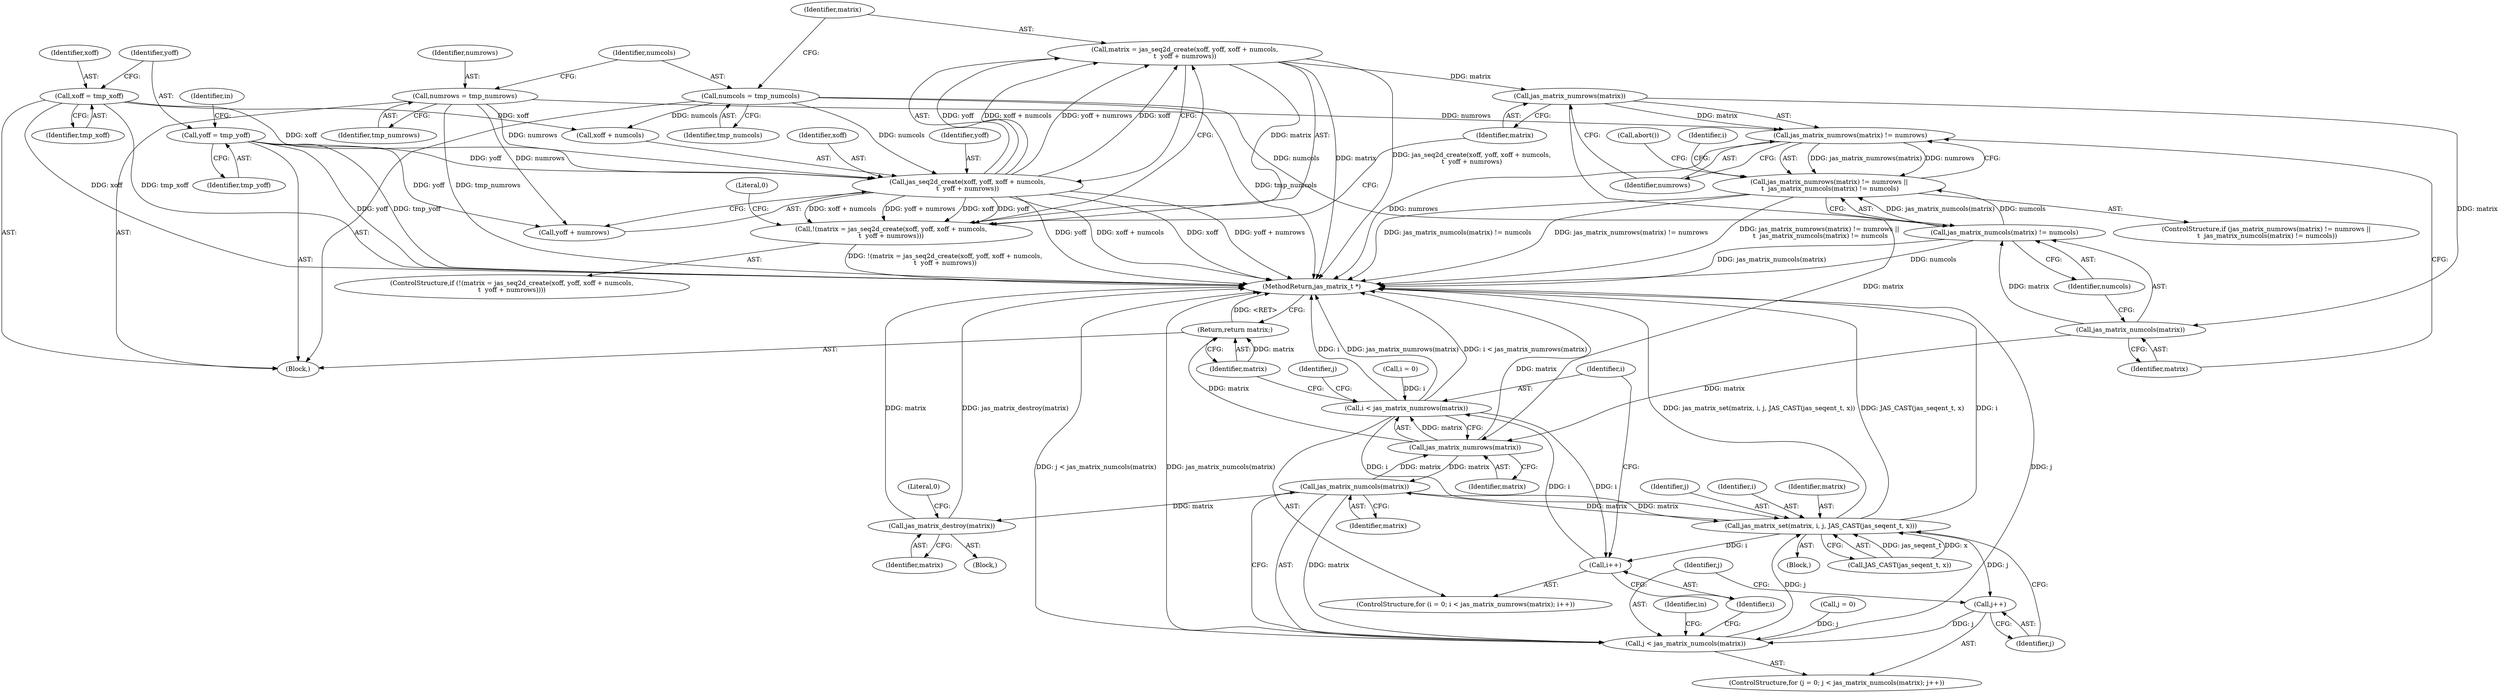 digraph "0_jasper_d42b2388f7f8e0332c846675133acea151fc557a_28@API" {
"1000156" [label="(Call,matrix = jas_seq2d_create(xoff, yoff, xoff + numcols,\n\t  yoff + numrows))"];
"1000158" [label="(Call,jas_seq2d_create(xoff, yoff, xoff + numcols,\n\t  yoff + numrows))"];
"1000129" [label="(Call,xoff = tmp_xoff)"];
"1000132" [label="(Call,yoff = tmp_yoff)"];
"1000151" [label="(Call,numcols = tmp_numcols)"];
"1000148" [label="(Call,numrows = tmp_numrows)"];
"1000155" [label="(Call,!(matrix = jas_seq2d_create(xoff, yoff, xoff + numcols,\n\t  yoff + numrows)))"];
"1000173" [label="(Call,jas_matrix_numrows(matrix))"];
"1000172" [label="(Call,jas_matrix_numrows(matrix) != numrows)"];
"1000171" [label="(Call,jas_matrix_numrows(matrix) != numrows ||\n \t  jas_matrix_numcols(matrix) != numcols)"];
"1000177" [label="(Call,jas_matrix_numcols(matrix))"];
"1000176" [label="(Call,jas_matrix_numcols(matrix) != numcols)"];
"1000188" [label="(Call,jas_matrix_numrows(matrix))"];
"1000186" [label="(Call,i < jas_matrix_numrows(matrix))"];
"1000190" [label="(Call,i++)"];
"1000217" [label="(Call,jas_matrix_set(matrix, i, j, JAS_CAST(jas_seqent_t, x)))"];
"1000199" [label="(Call,jas_matrix_numcols(matrix))"];
"1000197" [label="(Call,j < jas_matrix_numcols(matrix))"];
"1000213" [label="(Call,jas_matrix_destroy(matrix))"];
"1000201" [label="(Call,j++)"];
"1000224" [label="(Return,return matrix;)"];
"1000226" [label="(MethodReturn,jas_matrix_t *)"];
"1000130" [label="(Identifier,xoff)"];
"1000189" [label="(Identifier,matrix)"];
"1000184" [label="(Identifier,i)"];
"1000138" [label="(Identifier,in)"];
"1000220" [label="(Identifier,j)"];
"1000219" [label="(Identifier,i)"];
"1000170" [label="(ControlStructure,if (jas_matrix_numrows(matrix) != numrows ||\n \t  jas_matrix_numcols(matrix) != numcols))"];
"1000199" [label="(Call,jas_matrix_numcols(matrix))"];
"1000179" [label="(Identifier,numcols)"];
"1000182" [label="(ControlStructure,for (i = 0; i < jas_matrix_numrows(matrix); i++))"];
"1000151" [label="(Call,numcols = tmp_numcols)"];
"1000221" [label="(Call,JAS_CAST(jas_seqent_t, x))"];
"1000157" [label="(Identifier,matrix)"];
"1000197" [label="(Call,j < jas_matrix_numcols(matrix))"];
"1000194" [label="(Call,j = 0)"];
"1000225" [label="(Identifier,matrix)"];
"1000212" [label="(Block,)"];
"1000174" [label="(Identifier,matrix)"];
"1000133" [label="(Identifier,yoff)"];
"1000178" [label="(Identifier,matrix)"];
"1000213" [label="(Call,jas_matrix_destroy(matrix))"];
"1000207" [label="(Identifier,in)"];
"1000193" [label="(ControlStructure,for (j = 0; j < jas_matrix_numcols(matrix); j++))"];
"1000173" [label="(Call,jas_matrix_numrows(matrix))"];
"1000129" [label="(Call,xoff = tmp_xoff)"];
"1000190" [label="(Call,i++)"];
"1000191" [label="(Identifier,i)"];
"1000186" [label="(Call,i < jas_matrix_numrows(matrix))"];
"1000156" [label="(Call,matrix = jas_seq2d_create(xoff, yoff, xoff + numcols,\n\t  yoff + numrows))"];
"1000176" [label="(Call,jas_matrix_numcols(matrix) != numcols)"];
"1000131" [label="(Identifier,tmp_xoff)"];
"1000152" [label="(Identifier,numcols)"];
"1000150" [label="(Identifier,tmp_numrows)"];
"1000187" [label="(Identifier,i)"];
"1000200" [label="(Identifier,matrix)"];
"1000159" [label="(Identifier,xoff)"];
"1000216" [label="(Literal,0)"];
"1000149" [label="(Identifier,numrows)"];
"1000175" [label="(Identifier,numrows)"];
"1000172" [label="(Call,jas_matrix_numrows(matrix) != numrows)"];
"1000224" [label="(Return,return matrix;)"];
"1000161" [label="(Call,xoff + numcols)"];
"1000183" [label="(Call,i = 0)"];
"1000158" [label="(Call,jas_seq2d_create(xoff, yoff, xoff + numcols,\n\t  yoff + numrows))"];
"1000195" [label="(Identifier,j)"];
"1000217" [label="(Call,jas_matrix_set(matrix, i, j, JAS_CAST(jas_seqent_t, x)))"];
"1000198" [label="(Identifier,j)"];
"1000218" [label="(Identifier,matrix)"];
"1000214" [label="(Identifier,matrix)"];
"1000181" [label="(Call,abort())"];
"1000201" [label="(Call,j++)"];
"1000134" [label="(Identifier,tmp_yoff)"];
"1000177" [label="(Call,jas_matrix_numcols(matrix))"];
"1000203" [label="(Block,)"];
"1000155" [label="(Call,!(matrix = jas_seq2d_create(xoff, yoff, xoff + numcols,\n\t  yoff + numrows)))"];
"1000148" [label="(Call,numrows = tmp_numrows)"];
"1000169" [label="(Literal,0)"];
"1000164" [label="(Call,yoff + numrows)"];
"1000160" [label="(Identifier,yoff)"];
"1000103" [label="(Block,)"];
"1000154" [label="(ControlStructure,if (!(matrix = jas_seq2d_create(xoff, yoff, xoff + numcols,\n\t  yoff + numrows))))"];
"1000171" [label="(Call,jas_matrix_numrows(matrix) != numrows ||\n \t  jas_matrix_numcols(matrix) != numcols)"];
"1000202" [label="(Identifier,j)"];
"1000132" [label="(Call,yoff = tmp_yoff)"];
"1000153" [label="(Identifier,tmp_numcols)"];
"1000188" [label="(Call,jas_matrix_numrows(matrix))"];
"1000156" -> "1000155"  [label="AST: "];
"1000156" -> "1000158"  [label="CFG: "];
"1000157" -> "1000156"  [label="AST: "];
"1000158" -> "1000156"  [label="AST: "];
"1000155" -> "1000156"  [label="CFG: "];
"1000156" -> "1000226"  [label="DDG: matrix"];
"1000156" -> "1000226"  [label="DDG: jas_seq2d_create(xoff, yoff, xoff + numcols,\n\t  yoff + numrows)"];
"1000156" -> "1000155"  [label="DDG: matrix"];
"1000158" -> "1000156"  [label="DDG: xoff"];
"1000158" -> "1000156"  [label="DDG: yoff"];
"1000158" -> "1000156"  [label="DDG: xoff + numcols"];
"1000158" -> "1000156"  [label="DDG: yoff + numrows"];
"1000156" -> "1000173"  [label="DDG: matrix"];
"1000158" -> "1000164"  [label="CFG: "];
"1000159" -> "1000158"  [label="AST: "];
"1000160" -> "1000158"  [label="AST: "];
"1000161" -> "1000158"  [label="AST: "];
"1000164" -> "1000158"  [label="AST: "];
"1000158" -> "1000226"  [label="DDG: xoff"];
"1000158" -> "1000226"  [label="DDG: yoff + numrows"];
"1000158" -> "1000226"  [label="DDG: yoff"];
"1000158" -> "1000226"  [label="DDG: xoff + numcols"];
"1000158" -> "1000155"  [label="DDG: xoff"];
"1000158" -> "1000155"  [label="DDG: yoff"];
"1000158" -> "1000155"  [label="DDG: xoff + numcols"];
"1000158" -> "1000155"  [label="DDG: yoff + numrows"];
"1000129" -> "1000158"  [label="DDG: xoff"];
"1000132" -> "1000158"  [label="DDG: yoff"];
"1000151" -> "1000158"  [label="DDG: numcols"];
"1000148" -> "1000158"  [label="DDG: numrows"];
"1000129" -> "1000103"  [label="AST: "];
"1000129" -> "1000131"  [label="CFG: "];
"1000130" -> "1000129"  [label="AST: "];
"1000131" -> "1000129"  [label="AST: "];
"1000133" -> "1000129"  [label="CFG: "];
"1000129" -> "1000226"  [label="DDG: xoff"];
"1000129" -> "1000226"  [label="DDG: tmp_xoff"];
"1000129" -> "1000161"  [label="DDG: xoff"];
"1000132" -> "1000103"  [label="AST: "];
"1000132" -> "1000134"  [label="CFG: "];
"1000133" -> "1000132"  [label="AST: "];
"1000134" -> "1000132"  [label="AST: "];
"1000138" -> "1000132"  [label="CFG: "];
"1000132" -> "1000226"  [label="DDG: tmp_yoff"];
"1000132" -> "1000226"  [label="DDG: yoff"];
"1000132" -> "1000164"  [label="DDG: yoff"];
"1000151" -> "1000103"  [label="AST: "];
"1000151" -> "1000153"  [label="CFG: "];
"1000152" -> "1000151"  [label="AST: "];
"1000153" -> "1000151"  [label="AST: "];
"1000157" -> "1000151"  [label="CFG: "];
"1000151" -> "1000226"  [label="DDG: tmp_numcols"];
"1000151" -> "1000161"  [label="DDG: numcols"];
"1000151" -> "1000176"  [label="DDG: numcols"];
"1000148" -> "1000103"  [label="AST: "];
"1000148" -> "1000150"  [label="CFG: "];
"1000149" -> "1000148"  [label="AST: "];
"1000150" -> "1000148"  [label="AST: "];
"1000152" -> "1000148"  [label="CFG: "];
"1000148" -> "1000226"  [label="DDG: tmp_numrows"];
"1000148" -> "1000164"  [label="DDG: numrows"];
"1000148" -> "1000172"  [label="DDG: numrows"];
"1000155" -> "1000154"  [label="AST: "];
"1000169" -> "1000155"  [label="CFG: "];
"1000174" -> "1000155"  [label="CFG: "];
"1000155" -> "1000226"  [label="DDG: !(matrix = jas_seq2d_create(xoff, yoff, xoff + numcols,\n\t  yoff + numrows))"];
"1000173" -> "1000172"  [label="AST: "];
"1000173" -> "1000174"  [label="CFG: "];
"1000174" -> "1000173"  [label="AST: "];
"1000175" -> "1000173"  [label="CFG: "];
"1000173" -> "1000172"  [label="DDG: matrix"];
"1000173" -> "1000177"  [label="DDG: matrix"];
"1000173" -> "1000188"  [label="DDG: matrix"];
"1000172" -> "1000171"  [label="AST: "];
"1000172" -> "1000175"  [label="CFG: "];
"1000175" -> "1000172"  [label="AST: "];
"1000178" -> "1000172"  [label="CFG: "];
"1000171" -> "1000172"  [label="CFG: "];
"1000172" -> "1000226"  [label="DDG: numrows"];
"1000172" -> "1000171"  [label="DDG: jas_matrix_numrows(matrix)"];
"1000172" -> "1000171"  [label="DDG: numrows"];
"1000171" -> "1000170"  [label="AST: "];
"1000171" -> "1000176"  [label="CFG: "];
"1000176" -> "1000171"  [label="AST: "];
"1000181" -> "1000171"  [label="CFG: "];
"1000184" -> "1000171"  [label="CFG: "];
"1000171" -> "1000226"  [label="DDG: jas_matrix_numrows(matrix) != numrows"];
"1000171" -> "1000226"  [label="DDG: jas_matrix_numcols(matrix) != numcols"];
"1000171" -> "1000226"  [label="DDG: jas_matrix_numrows(matrix) != numrows ||\n \t  jas_matrix_numcols(matrix) != numcols"];
"1000176" -> "1000171"  [label="DDG: jas_matrix_numcols(matrix)"];
"1000176" -> "1000171"  [label="DDG: numcols"];
"1000177" -> "1000176"  [label="AST: "];
"1000177" -> "1000178"  [label="CFG: "];
"1000178" -> "1000177"  [label="AST: "];
"1000179" -> "1000177"  [label="CFG: "];
"1000177" -> "1000176"  [label="DDG: matrix"];
"1000177" -> "1000188"  [label="DDG: matrix"];
"1000176" -> "1000179"  [label="CFG: "];
"1000179" -> "1000176"  [label="AST: "];
"1000176" -> "1000226"  [label="DDG: numcols"];
"1000176" -> "1000226"  [label="DDG: jas_matrix_numcols(matrix)"];
"1000188" -> "1000186"  [label="AST: "];
"1000188" -> "1000189"  [label="CFG: "];
"1000189" -> "1000188"  [label="AST: "];
"1000186" -> "1000188"  [label="CFG: "];
"1000188" -> "1000226"  [label="DDG: matrix"];
"1000188" -> "1000186"  [label="DDG: matrix"];
"1000199" -> "1000188"  [label="DDG: matrix"];
"1000188" -> "1000199"  [label="DDG: matrix"];
"1000188" -> "1000224"  [label="DDG: matrix"];
"1000186" -> "1000182"  [label="AST: "];
"1000187" -> "1000186"  [label="AST: "];
"1000195" -> "1000186"  [label="CFG: "];
"1000225" -> "1000186"  [label="CFG: "];
"1000186" -> "1000226"  [label="DDG: jas_matrix_numrows(matrix)"];
"1000186" -> "1000226"  [label="DDG: i < jas_matrix_numrows(matrix)"];
"1000186" -> "1000226"  [label="DDG: i"];
"1000183" -> "1000186"  [label="DDG: i"];
"1000190" -> "1000186"  [label="DDG: i"];
"1000186" -> "1000190"  [label="DDG: i"];
"1000186" -> "1000217"  [label="DDG: i"];
"1000190" -> "1000182"  [label="AST: "];
"1000190" -> "1000191"  [label="CFG: "];
"1000191" -> "1000190"  [label="AST: "];
"1000187" -> "1000190"  [label="CFG: "];
"1000217" -> "1000190"  [label="DDG: i"];
"1000217" -> "1000203"  [label="AST: "];
"1000217" -> "1000221"  [label="CFG: "];
"1000218" -> "1000217"  [label="AST: "];
"1000219" -> "1000217"  [label="AST: "];
"1000220" -> "1000217"  [label="AST: "];
"1000221" -> "1000217"  [label="AST: "];
"1000202" -> "1000217"  [label="CFG: "];
"1000217" -> "1000226"  [label="DDG: i"];
"1000217" -> "1000226"  [label="DDG: JAS_CAST(jas_seqent_t, x)"];
"1000217" -> "1000226"  [label="DDG: jas_matrix_set(matrix, i, j, JAS_CAST(jas_seqent_t, x))"];
"1000217" -> "1000199"  [label="DDG: matrix"];
"1000217" -> "1000201"  [label="DDG: j"];
"1000199" -> "1000217"  [label="DDG: matrix"];
"1000197" -> "1000217"  [label="DDG: j"];
"1000221" -> "1000217"  [label="DDG: jas_seqent_t"];
"1000221" -> "1000217"  [label="DDG: x"];
"1000199" -> "1000197"  [label="AST: "];
"1000199" -> "1000200"  [label="CFG: "];
"1000200" -> "1000199"  [label="AST: "];
"1000197" -> "1000199"  [label="CFG: "];
"1000199" -> "1000197"  [label="DDG: matrix"];
"1000199" -> "1000213"  [label="DDG: matrix"];
"1000197" -> "1000193"  [label="AST: "];
"1000198" -> "1000197"  [label="AST: "];
"1000207" -> "1000197"  [label="CFG: "];
"1000191" -> "1000197"  [label="CFG: "];
"1000197" -> "1000226"  [label="DDG: j < jas_matrix_numcols(matrix)"];
"1000197" -> "1000226"  [label="DDG: jas_matrix_numcols(matrix)"];
"1000197" -> "1000226"  [label="DDG: j"];
"1000194" -> "1000197"  [label="DDG: j"];
"1000201" -> "1000197"  [label="DDG: j"];
"1000213" -> "1000212"  [label="AST: "];
"1000213" -> "1000214"  [label="CFG: "];
"1000214" -> "1000213"  [label="AST: "];
"1000216" -> "1000213"  [label="CFG: "];
"1000213" -> "1000226"  [label="DDG: jas_matrix_destroy(matrix)"];
"1000213" -> "1000226"  [label="DDG: matrix"];
"1000201" -> "1000193"  [label="AST: "];
"1000201" -> "1000202"  [label="CFG: "];
"1000202" -> "1000201"  [label="AST: "];
"1000198" -> "1000201"  [label="CFG: "];
"1000224" -> "1000103"  [label="AST: "];
"1000224" -> "1000225"  [label="CFG: "];
"1000225" -> "1000224"  [label="AST: "];
"1000226" -> "1000224"  [label="CFG: "];
"1000224" -> "1000226"  [label="DDG: <RET>"];
"1000225" -> "1000224"  [label="DDG: matrix"];
}

